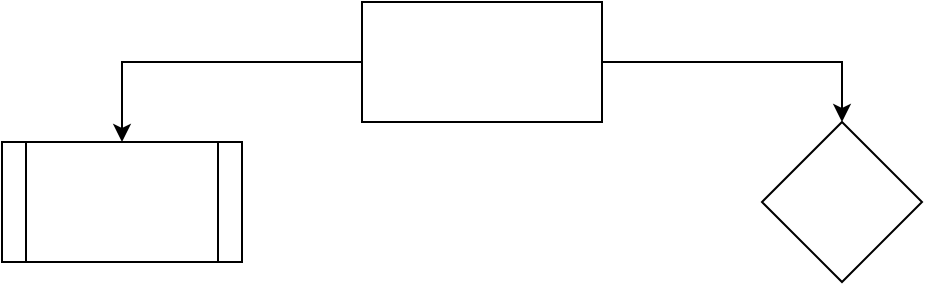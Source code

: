 <mxfile version="15.0.4" type="github">
  <diagram id="IUh2nra8z36MkZfrcmV6" name="Page-1">
    <mxGraphModel dx="946" dy="498" grid="1" gridSize="10" guides="1" tooltips="1" connect="1" arrows="1" fold="1" page="1" pageScale="1" pageWidth="827" pageHeight="1169" math="0" shadow="0">
      <root>
        <mxCell id="0" />
        <mxCell id="1" parent="0" />
        <mxCell id="DKYZGHU1aJ9SWhU17CoF-4" style="edgeStyle=orthogonalEdgeStyle;rounded=0;orthogonalLoop=1;jettySize=auto;html=1;entryX=0.5;entryY=0;entryDx=0;entryDy=0;" edge="1" parent="1" source="DKYZGHU1aJ9SWhU17CoF-1" target="DKYZGHU1aJ9SWhU17CoF-3">
          <mxGeometry relative="1" as="geometry" />
        </mxCell>
        <mxCell id="DKYZGHU1aJ9SWhU17CoF-5" style="edgeStyle=orthogonalEdgeStyle;rounded=0;orthogonalLoop=1;jettySize=auto;html=1;entryX=0.5;entryY=0;entryDx=0;entryDy=0;" edge="1" parent="1" source="DKYZGHU1aJ9SWhU17CoF-1" target="DKYZGHU1aJ9SWhU17CoF-2">
          <mxGeometry relative="1" as="geometry" />
        </mxCell>
        <mxCell id="DKYZGHU1aJ9SWhU17CoF-1" value="" style="rounded=0;whiteSpace=wrap;html=1;" vertex="1" parent="1">
          <mxGeometry x="350" y="230" width="120" height="60" as="geometry" />
        </mxCell>
        <mxCell id="DKYZGHU1aJ9SWhU17CoF-2" value="" style="rhombus;whiteSpace=wrap;html=1;" vertex="1" parent="1">
          <mxGeometry x="550" y="290" width="80" height="80" as="geometry" />
        </mxCell>
        <mxCell id="DKYZGHU1aJ9SWhU17CoF-3" value="" style="shape=process;whiteSpace=wrap;html=1;backgroundOutline=1;" vertex="1" parent="1">
          <mxGeometry x="170" y="300" width="120" height="60" as="geometry" />
        </mxCell>
      </root>
    </mxGraphModel>
  </diagram>
</mxfile>
